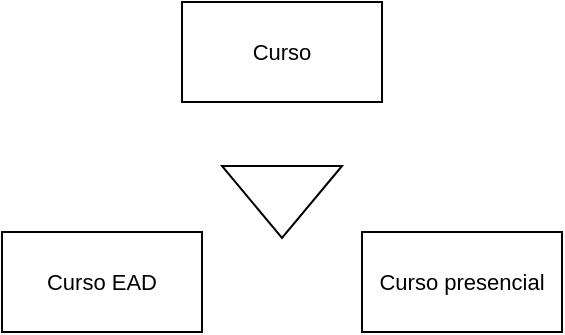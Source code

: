 <mxfile version="24.7.7">
  <diagram name="Página-1" id="7UBf_aBmHxRgRBL3Aiuz">
    <mxGraphModel dx="1042" dy="614" grid="1" gridSize="10" guides="1" tooltips="1" connect="1" arrows="1" fold="1" page="1" pageScale="1" pageWidth="827" pageHeight="1169" math="0" shadow="0">
      <root>
        <mxCell id="0" />
        <mxCell id="1" parent="0" />
        <mxCell id="TNEEqeKf6-7XHtan3CCN-29" value="Curso" style="rounded=0;whiteSpace=wrap;html=1;fontFamily=Helvetica;fontSize=11;fontColor=default;labelBackgroundColor=default;" vertex="1" parent="1">
          <mxGeometry x="350" y="470" width="100" height="50" as="geometry" />
        </mxCell>
        <mxCell id="TNEEqeKf6-7XHtan3CCN-31" value="" style="triangle;whiteSpace=wrap;html=1;fontFamily=Helvetica;fontSize=11;fontColor=default;labelBackgroundColor=default;rotation=90;" vertex="1" parent="1">
          <mxGeometry x="382" y="540" width="36" height="60" as="geometry" />
        </mxCell>
        <mxCell id="TNEEqeKf6-7XHtan3CCN-32" value="Curso EAD" style="rounded=0;whiteSpace=wrap;html=1;fontFamily=Helvetica;fontSize=11;fontColor=default;labelBackgroundColor=default;" vertex="1" parent="1">
          <mxGeometry x="260" y="585" width="100" height="50" as="geometry" />
        </mxCell>
        <mxCell id="TNEEqeKf6-7XHtan3CCN-33" value="Curso presencial" style="rounded=0;whiteSpace=wrap;html=1;fontFamily=Helvetica;fontSize=11;fontColor=default;labelBackgroundColor=default;" vertex="1" parent="1">
          <mxGeometry x="440" y="585" width="100" height="50" as="geometry" />
        </mxCell>
      </root>
    </mxGraphModel>
  </diagram>
</mxfile>
